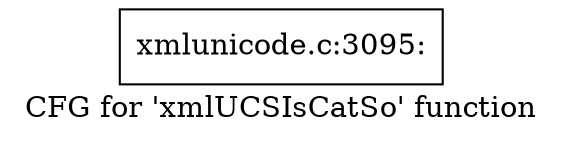 digraph "CFG for 'xmlUCSIsCatSo' function" {
	label="CFG for 'xmlUCSIsCatSo' function";

	Node0x4e67950 [shape=record,label="{xmlunicode.c:3095:}"];
}
